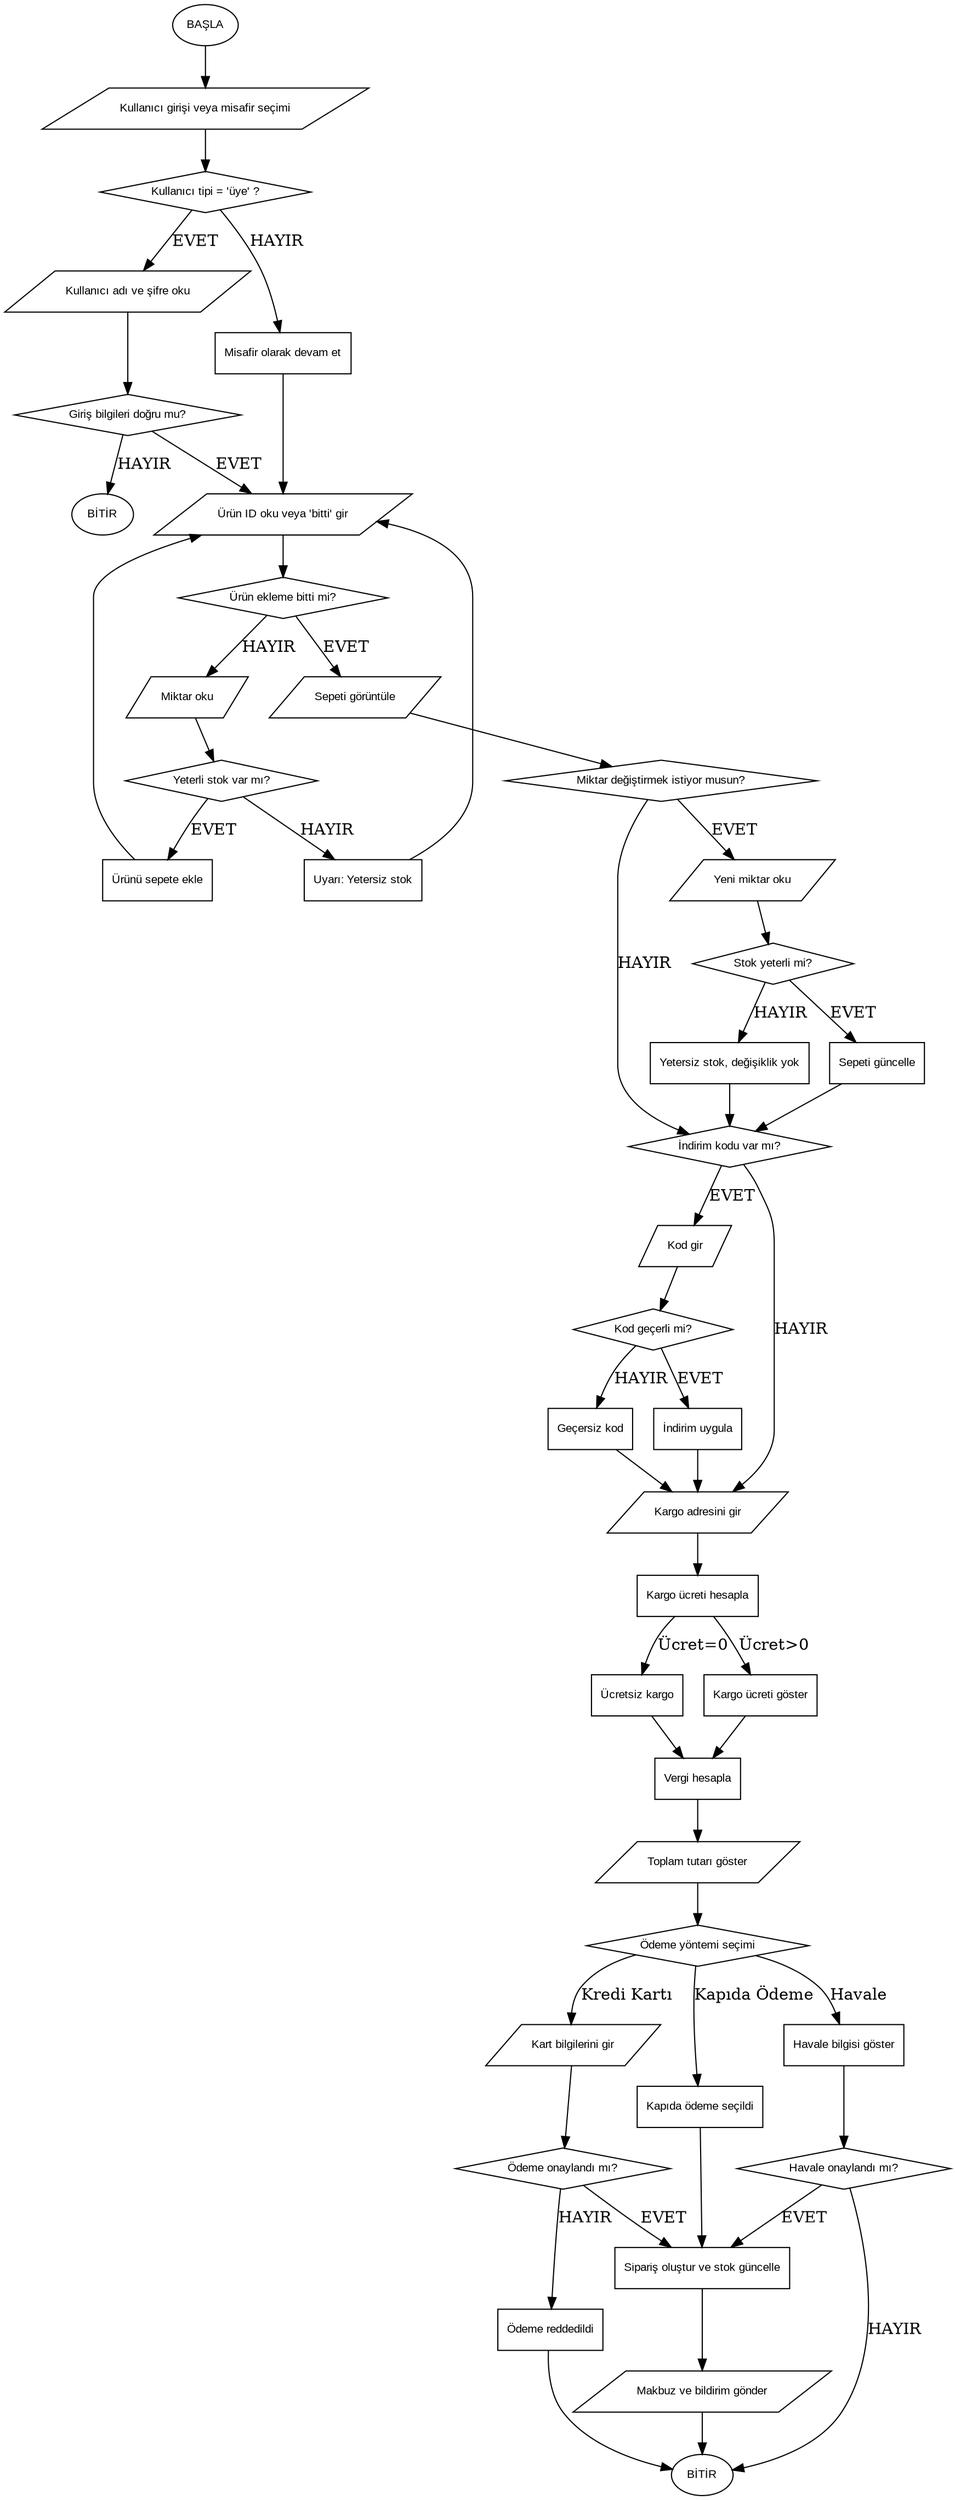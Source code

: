 digraph ECommerceSystem {
    rankdir=TB;
    node [fontname="Arial", fontsize=10];

    // Düğümler
    start [shape=oval, label="BAŞLA"];
    login [shape=parallelogram, label="Kullanıcı girişi veya misafir seçimi"];
    memberCheck [shape=diamond, label="Kullanıcı tipi = 'üye' ?"];
    username [shape=parallelogram, label="Kullanıcı adı ve şifre oku"];
    loginValid [shape=diamond, label="Giriş bilgileri doğru mu?"];
    guest [shape=box, label="Misafir olarak devam et"];
    exit1 [shape=oval, label="BİTİR"];

    addProduct [shape=parallelogram, label="Ürün ID oku veya 'bitti' gir"];
    doneAdd [shape=diamond, label="Ürün ekleme bitti mi?"];
    amount [shape=parallelogram, label="Miktar oku"];
    stockCheck [shape=diamond, label="Yeterli stok var mı?"];
    addToCart [shape=box, label="Ürünü sepete ekle"];
    stockFail [shape=box, label="Uyarı: Yetersiz stok"];
    
    showCart [shape=parallelogram, label="Sepeti görüntüle"];
    updateAsk [shape=diamond, label="Miktar değiştirmek istiyor musun?"];
    updateQty [shape=parallelogram, label="Yeni miktar oku"];
    updateStock [shape=diamond, label="Stok yeterli mi?"];
    updateDone [shape=box, label="Sepeti güncelle"];
    updateFail [shape=box, label="Yetersiz stok, değişiklik yok"];

    discountAsk [shape=diamond, label="İndirim kodu var mı?"];
    discountCode [shape=parallelogram, label="Kod gir"];
    discountValid [shape=diamond, label="Kod geçerli mi?"];
    applyDiscount [shape=box, label="İndirim uygula"];
    invalidDiscount [shape=box, label="Geçersiz kod"];

    address [shape=parallelogram, label="Kargo adresini gir"];
    shippingCalc [shape=box, label="Kargo ücreti hesapla"];
    freeShip [shape=box, label="Ücretsiz kargo"];
    payShip [shape=box, label="Kargo ücreti göster"];

    taxCalc [shape=box, label="Vergi hesapla"];
    totalShow [shape=parallelogram, label="Toplam tutarı göster"];

    paymentSelect [shape=diamond, label="Ödeme yöntemi seçimi"];
    card [shape=parallelogram, label="Kart bilgilerini gir"];
    cardValid [shape=diamond, label="Ödeme onaylandı mı?"];
    paymentFail [shape=box, label="Ödeme reddedildi"];
    transfer [shape=box, label="Havale bilgisi göster"];
    transferConfirm [shape=diamond, label="Havale onaylandı mı?"];
    cash [shape=box, label="Kapıda ödeme seçildi"];

    order [shape=box, label="Sipariş oluştur ve stok güncelle"];
    receipt [shape=parallelogram, label="Makbuz ve bildirim gönder"];
    end [shape=oval, label="BİTİR"];


    // Akışlar
    start -> login;
    login -> memberCheck;

    memberCheck -> username [label="EVET"];
    memberCheck -> guest [label="HAYIR"];

    username -> loginValid;
    loginValid -> addProduct [label="EVET"];
    loginValid -> exit1 [label="HAYIR"];

    guest -> addProduct;

    addProduct -> doneAdd;
    doneAdd -> amount [label="HAYIR"];
    doneAdd -> showCart [label="EVET"];

    amount -> stockCheck;
    stockCheck -> addToCart [label="EVET"];
    stockCheck -> stockFail [label="HAYIR"];
    addToCart -> addProduct;
    stockFail -> addProduct;

    showCart -> updateAsk;
    updateAsk -> updateQty [label="EVET"];
    updateAsk -> discountAsk [label="HAYIR"];

    updateQty -> updateStock;
    updateStock -> updateDone [label="EVET"];
    updateStock -> updateFail [label="HAYIR"];
    updateDone -> discountAsk;
    updateFail -> discountAsk;

    discountAsk -> discountCode [label="EVET"];
    discountAsk -> address [label="HAYIR"];

    discountCode -> discountValid;
    discountValid -> applyDiscount [label="EVET"];
    discountValid -> invalidDiscount [label="HAYIR"];
    applyDiscount -> address;
    invalidDiscount -> address;

    address -> shippingCalc;
    shippingCalc -> freeShip [label="Ücret=0"];
    shippingCalc -> payShip [label="Ücret>0"];
    freeShip -> taxCalc;
    payShip -> taxCalc;

    taxCalc -> totalShow;
    totalShow -> paymentSelect;

    paymentSelect -> card [label="Kredi Kartı"];
    paymentSelect -> transfer [label="Havale"];
    paymentSelect -> cash [label="Kapıda Ödeme"];

    card -> cardValid;
    cardValid -> order [label="EVET"];
    cardValid -> paymentFail [label="HAYIR"];
    paymentFail -> end;

    transfer -> transferConfirm;
    transferConfirm -> order [label="EVET"];
    transferConfirm -> end [label="HAYIR"];

    cash -> order;

    order -> receipt;
    receipt -> end;
}
